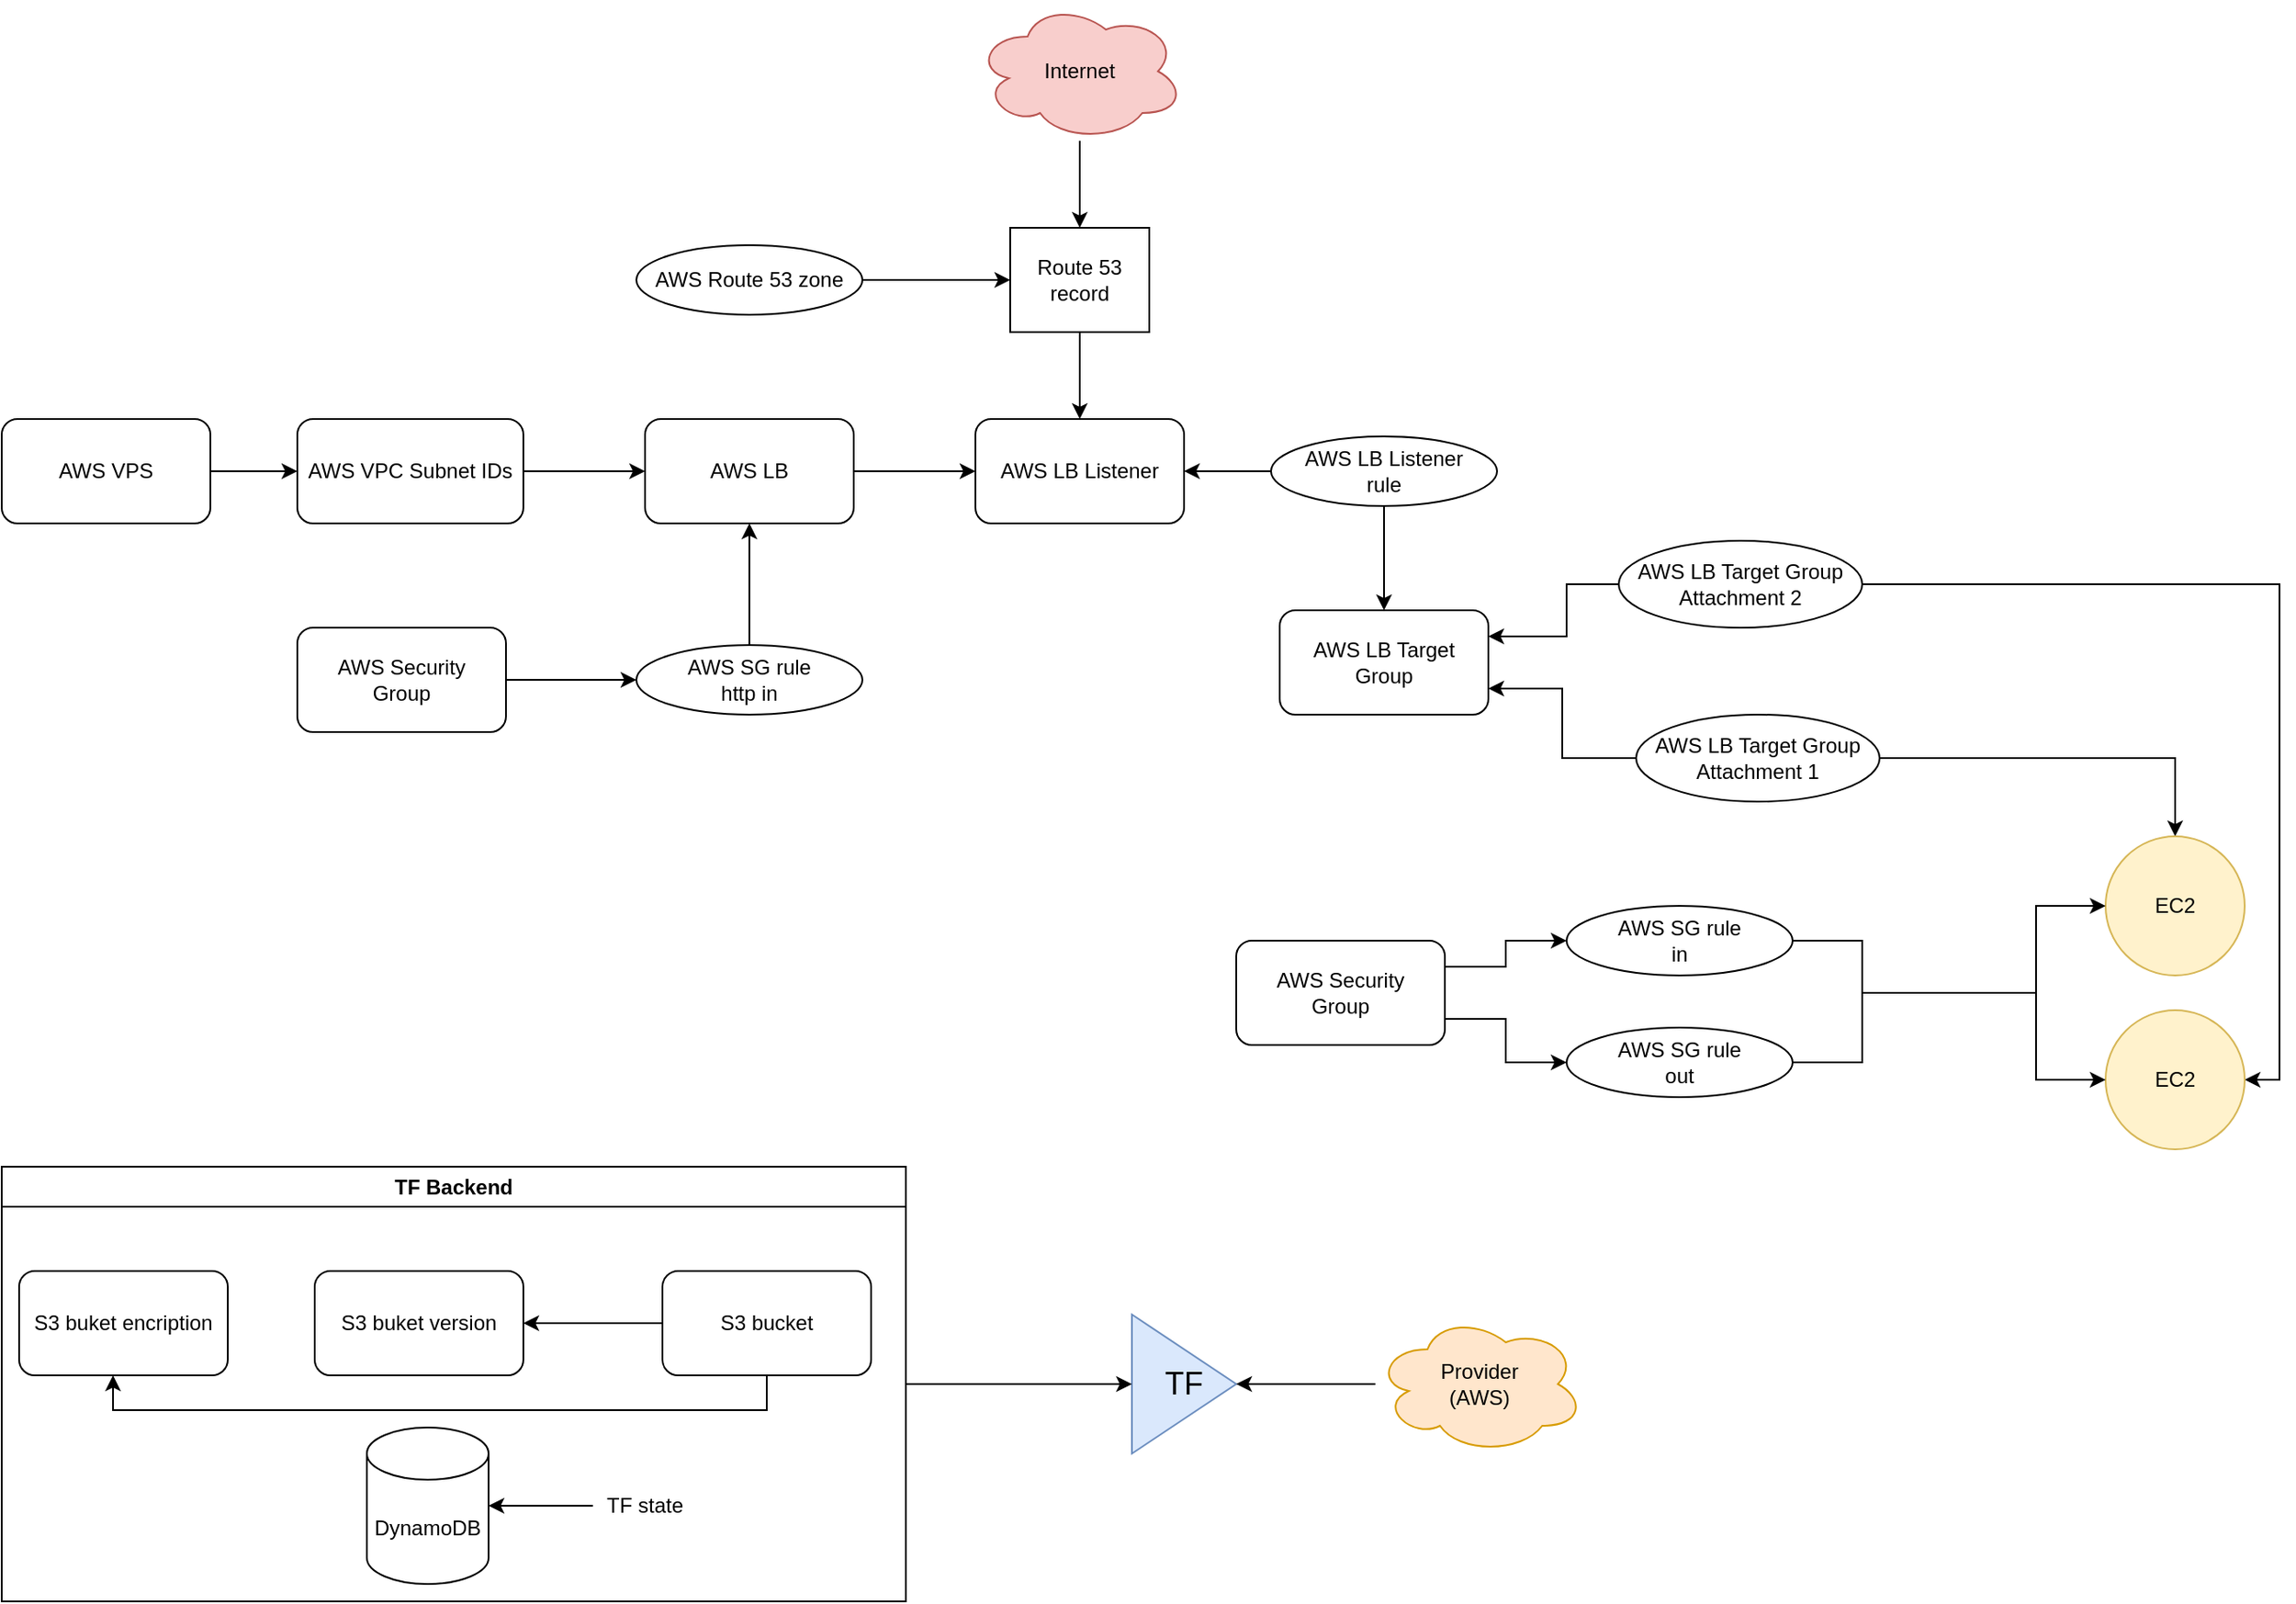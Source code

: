 <mxfile version="21.1.1" type="github">
  <diagram name="Page-1" id="Np5eYjGNwfx2u-zEs050">
    <mxGraphModel dx="1049" dy="1697" grid="1" gridSize="10" guides="1" tooltips="1" connect="1" arrows="1" fold="1" page="1" pageScale="1" pageWidth="850" pageHeight="1100" math="0" shadow="0">
      <root>
        <mxCell id="0" />
        <mxCell id="1" parent="0" />
        <mxCell id="cp9X4eEYF-57bm0QKqgD-15" value="" style="edgeStyle=orthogonalEdgeStyle;rounded=0;orthogonalLoop=1;jettySize=auto;html=1;" edge="1" parent="1" source="EnqnTmCwI0y5mT0i5ol6-1" target="EnqnTmCwI0y5mT0i5ol6-5">
          <mxGeometry relative="1" as="geometry" />
        </mxCell>
        <mxCell id="EnqnTmCwI0y5mT0i5ol6-1" value="AWS LB" style="rounded=1;whiteSpace=wrap;html=1;" parent="1" vertex="1">
          <mxGeometry x="390" y="70" width="120" height="60" as="geometry" />
        </mxCell>
        <mxCell id="EnqnTmCwI0y5mT0i5ol6-5" value="AWS LB Listener" style="rounded=1;whiteSpace=wrap;html=1;" parent="1" vertex="1">
          <mxGeometry x="580" y="70" width="120" height="60" as="geometry" />
        </mxCell>
        <mxCell id="cp9X4eEYF-57bm0QKqgD-13" value="" style="edgeStyle=orthogonalEdgeStyle;rounded=0;orthogonalLoop=1;jettySize=auto;html=1;" edge="1" parent="1" source="EnqnTmCwI0y5mT0i5ol6-7" target="EnqnTmCwI0y5mT0i5ol6-5">
          <mxGeometry relative="1" as="geometry" />
        </mxCell>
        <mxCell id="cp9X4eEYF-57bm0QKqgD-26" value="" style="edgeStyle=orthogonalEdgeStyle;rounded=0;orthogonalLoop=1;jettySize=auto;html=1;" edge="1" parent="1" source="EnqnTmCwI0y5mT0i5ol6-7" target="EnqnTmCwI0y5mT0i5ol6-8">
          <mxGeometry relative="1" as="geometry" />
        </mxCell>
        <mxCell id="EnqnTmCwI0y5mT0i5ol6-7" value="&lt;div&gt;AWS LB Listener&lt;/div&gt;&lt;div&gt;rule&lt;br&gt;&lt;/div&gt;" style="ellipse;whiteSpace=wrap;html=1;" parent="1" vertex="1">
          <mxGeometry x="750" y="80" width="130" height="40" as="geometry" />
        </mxCell>
        <mxCell id="EnqnTmCwI0y5mT0i5ol6-8" value="AWS LB Target Group" style="rounded=1;whiteSpace=wrap;html=1;" parent="1" vertex="1">
          <mxGeometry x="755" y="180" width="120" height="60" as="geometry" />
        </mxCell>
        <mxCell id="cp9X4eEYF-57bm0QKqgD-27" style="edgeStyle=orthogonalEdgeStyle;rounded=0;orthogonalLoop=1;jettySize=auto;html=1;exitX=0;exitY=0.5;exitDx=0;exitDy=0;entryX=1;entryY=0.25;entryDx=0;entryDy=0;" edge="1" parent="1" source="EnqnTmCwI0y5mT0i5ol6-9" target="EnqnTmCwI0y5mT0i5ol6-8">
          <mxGeometry relative="1" as="geometry">
            <Array as="points">
              <mxPoint x="920" y="165" />
              <mxPoint x="920" y="195" />
            </Array>
          </mxGeometry>
        </mxCell>
        <mxCell id="cp9X4eEYF-57bm0QKqgD-42" style="edgeStyle=orthogonalEdgeStyle;rounded=0;orthogonalLoop=1;jettySize=auto;html=1;entryX=1;entryY=0.5;entryDx=0;entryDy=0;" edge="1" parent="1" source="EnqnTmCwI0y5mT0i5ol6-9" target="EnqnTmCwI0y5mT0i5ol6-10">
          <mxGeometry relative="1" as="geometry" />
        </mxCell>
        <mxCell id="EnqnTmCwI0y5mT0i5ol6-9" value="&lt;div&gt;AWS LB Target Group&lt;/div&gt;&lt;div&gt;Attachment 2&lt;br&gt;&lt;/div&gt;" style="ellipse;whiteSpace=wrap;html=1;" parent="1" vertex="1">
          <mxGeometry x="950" y="140" width="140" height="50" as="geometry" />
        </mxCell>
        <mxCell id="EnqnTmCwI0y5mT0i5ol6-10" value="EC2" style="ellipse;whiteSpace=wrap;html=1;aspect=fixed;fillColor=#fff2cc;strokeColor=#d6b656;" parent="1" vertex="1">
          <mxGeometry x="1230" y="410" width="80" height="80" as="geometry" />
        </mxCell>
        <mxCell id="cp9X4eEYF-57bm0QKqgD-19" value="" style="edgeStyle=orthogonalEdgeStyle;rounded=0;orthogonalLoop=1;jettySize=auto;html=1;" edge="1" parent="1" source="EnqnTmCwI0y5mT0i5ol6-16" target="EnqnTmCwI0y5mT0i5ol6-17">
          <mxGeometry relative="1" as="geometry" />
        </mxCell>
        <mxCell id="EnqnTmCwI0y5mT0i5ol6-16" value="&lt;div&gt;AWS Security&lt;/div&gt;&lt;div&gt;Group&lt;br&gt;&lt;/div&gt;" style="rounded=1;whiteSpace=wrap;html=1;" parent="1" vertex="1">
          <mxGeometry x="190" y="190" width="120" height="60" as="geometry" />
        </mxCell>
        <mxCell id="cp9X4eEYF-57bm0QKqgD-35" style="edgeStyle=orthogonalEdgeStyle;rounded=0;orthogonalLoop=1;jettySize=auto;html=1;entryX=0.5;entryY=1;entryDx=0;entryDy=0;" edge="1" parent="1" source="EnqnTmCwI0y5mT0i5ol6-17" target="EnqnTmCwI0y5mT0i5ol6-1">
          <mxGeometry relative="1" as="geometry" />
        </mxCell>
        <mxCell id="EnqnTmCwI0y5mT0i5ol6-17" value="&lt;div&gt;AWS SG rule&lt;/div&gt;&lt;div&gt;http in&lt;br&gt;&lt;/div&gt;" style="ellipse;whiteSpace=wrap;html=1;" parent="1" vertex="1">
          <mxGeometry x="385" y="200" width="130" height="40" as="geometry" />
        </mxCell>
        <mxCell id="cp9X4eEYF-57bm0QKqgD-17" value="" style="edgeStyle=orthogonalEdgeStyle;rounded=0;orthogonalLoop=1;jettySize=auto;html=1;" edge="1" parent="1" source="EnqnTmCwI0y5mT0i5ol6-19" target="EnqnTmCwI0y5mT0i5ol6-20">
          <mxGeometry relative="1" as="geometry" />
        </mxCell>
        <mxCell id="EnqnTmCwI0y5mT0i5ol6-19" value="AWS VPS" style="rounded=1;whiteSpace=wrap;html=1;" parent="1" vertex="1">
          <mxGeometry x="20" y="70" width="120" height="60" as="geometry" />
        </mxCell>
        <mxCell id="cp9X4eEYF-57bm0QKqgD-16" value="" style="edgeStyle=orthogonalEdgeStyle;rounded=0;orthogonalLoop=1;jettySize=auto;html=1;" edge="1" parent="1" source="EnqnTmCwI0y5mT0i5ol6-20" target="EnqnTmCwI0y5mT0i5ol6-1">
          <mxGeometry relative="1" as="geometry" />
        </mxCell>
        <mxCell id="EnqnTmCwI0y5mT0i5ol6-20" value="AWS VPC Subnet IDs" style="rounded=1;whiteSpace=wrap;html=1;" parent="1" vertex="1">
          <mxGeometry x="190" y="70" width="130" height="60" as="geometry" />
        </mxCell>
        <mxCell id="EnqnTmCwI0y5mT0i5ol6-28" value="TF" style="triangle;whiteSpace=wrap;html=1;fontSize=18;fillColor=#dae8fc;strokeColor=#6c8ebf;" parent="1" vertex="1">
          <mxGeometry x="670" y="585" width="60" height="80" as="geometry" />
        </mxCell>
        <mxCell id="cp9X4eEYF-57bm0QKqgD-36" value="" style="edgeStyle=orthogonalEdgeStyle;rounded=0;orthogonalLoop=1;jettySize=auto;html=1;" edge="1" parent="1" source="EnqnTmCwI0y5mT0i5ol6-29" target="EnqnTmCwI0y5mT0i5ol6-28">
          <mxGeometry relative="1" as="geometry" />
        </mxCell>
        <mxCell id="EnqnTmCwI0y5mT0i5ol6-29" value="&lt;div&gt;Provider&lt;/div&gt;&lt;div&gt;(AWS)&lt;br&gt;&lt;/div&gt;" style="ellipse;shape=cloud;whiteSpace=wrap;html=1;fillColor=#ffe6cc;strokeColor=#d79b00;" parent="1" vertex="1">
          <mxGeometry x="810" y="585" width="120" height="80" as="geometry" />
        </mxCell>
        <mxCell id="cp9X4eEYF-57bm0QKqgD-2" style="edgeStyle=orthogonalEdgeStyle;rounded=0;orthogonalLoop=1;jettySize=auto;html=1;entryX=0;entryY=0.5;entryDx=0;entryDy=0;" edge="1" parent="1" source="cp9X4eEYF-57bm0QKqgD-1" target="EnqnTmCwI0y5mT0i5ol6-28">
          <mxGeometry relative="1" as="geometry" />
        </mxCell>
        <mxCell id="cp9X4eEYF-57bm0QKqgD-1" value="TF Backend" style="swimlane;whiteSpace=wrap;html=1;" vertex="1" parent="1">
          <mxGeometry x="20" y="500" width="520" height="250" as="geometry" />
        </mxCell>
        <mxCell id="EnqnTmCwI0y5mT0i5ol6-23" value="S3 buket encription" style="rounded=1;whiteSpace=wrap;html=1;" parent="cp9X4eEYF-57bm0QKqgD-1" vertex="1">
          <mxGeometry x="10" y="60" width="120" height="60" as="geometry" />
        </mxCell>
        <mxCell id="EnqnTmCwI0y5mT0i5ol6-24" value="S3 buket version" style="rounded=1;whiteSpace=wrap;html=1;" parent="cp9X4eEYF-57bm0QKqgD-1" vertex="1">
          <mxGeometry x="180" y="60" width="120" height="60" as="geometry" />
        </mxCell>
        <mxCell id="EnqnTmCwI0y5mT0i5ol6-25" value="S3 bucket" style="rounded=1;whiteSpace=wrap;html=1;" parent="cp9X4eEYF-57bm0QKqgD-1" vertex="1">
          <mxGeometry x="380" y="60" width="120" height="60" as="geometry" />
        </mxCell>
        <mxCell id="EnqnTmCwI0y5mT0i5ol6-26" style="edgeStyle=orthogonalEdgeStyle;rounded=0;orthogonalLoop=1;jettySize=auto;html=1;exitX=0;exitY=0.5;exitDx=0;exitDy=0;entryX=1;entryY=0.5;entryDx=0;entryDy=0;" parent="cp9X4eEYF-57bm0QKqgD-1" source="EnqnTmCwI0y5mT0i5ol6-25" target="EnqnTmCwI0y5mT0i5ol6-24" edge="1">
          <mxGeometry relative="1" as="geometry" />
        </mxCell>
        <mxCell id="EnqnTmCwI0y5mT0i5ol6-27" style="edgeStyle=orthogonalEdgeStyle;rounded=0;orthogonalLoop=1;jettySize=auto;html=1;exitX=0.5;exitY=1;exitDx=0;exitDy=0;entryX=0.45;entryY=1;entryDx=0;entryDy=0;entryPerimeter=0;" parent="cp9X4eEYF-57bm0QKqgD-1" source="EnqnTmCwI0y5mT0i5ol6-25" target="EnqnTmCwI0y5mT0i5ol6-23" edge="1">
          <mxGeometry relative="1" as="geometry" />
        </mxCell>
        <mxCell id="cp9X4eEYF-57bm0QKqgD-7" value="DynamoDB" style="shape=cylinder3;whiteSpace=wrap;html=1;boundedLbl=1;backgroundOutline=1;size=15;" vertex="1" parent="cp9X4eEYF-57bm0QKqgD-1">
          <mxGeometry x="210" y="150" width="70" height="90" as="geometry" />
        </mxCell>
        <mxCell id="cp9X4eEYF-57bm0QKqgD-10" value="" style="edgeStyle=orthogonalEdgeStyle;rounded=0;orthogonalLoop=1;jettySize=auto;html=1;" edge="1" parent="cp9X4eEYF-57bm0QKqgD-1" source="cp9X4eEYF-57bm0QKqgD-8" target="cp9X4eEYF-57bm0QKqgD-7">
          <mxGeometry relative="1" as="geometry" />
        </mxCell>
        <mxCell id="cp9X4eEYF-57bm0QKqgD-8" value="TF state" style="text;html=1;strokeColor=none;fillColor=none;align=center;verticalAlign=middle;whiteSpace=wrap;rounded=0;" vertex="1" parent="cp9X4eEYF-57bm0QKqgD-1">
          <mxGeometry x="340" y="180" width="60" height="30" as="geometry" />
        </mxCell>
        <mxCell id="cp9X4eEYF-57bm0QKqgD-54" value="" style="edgeStyle=orthogonalEdgeStyle;rounded=0;orthogonalLoop=1;jettySize=auto;html=1;" edge="1" parent="1" source="cp9X4eEYF-57bm0QKqgD-12" target="cp9X4eEYF-57bm0QKqgD-49">
          <mxGeometry relative="1" as="geometry" />
        </mxCell>
        <mxCell id="cp9X4eEYF-57bm0QKqgD-12" value="Internet" style="ellipse;shape=cloud;whiteSpace=wrap;html=1;fillColor=#f8cecc;strokeColor=#b85450;" vertex="1" parent="1">
          <mxGeometry x="580" y="-170" width="120" height="80" as="geometry" />
        </mxCell>
        <mxCell id="cp9X4eEYF-57bm0QKqgD-28" style="edgeStyle=orthogonalEdgeStyle;rounded=0;orthogonalLoop=1;jettySize=auto;html=1;entryX=1;entryY=0.75;entryDx=0;entryDy=0;" edge="1" parent="1" source="cp9X4eEYF-57bm0QKqgD-24" target="EnqnTmCwI0y5mT0i5ol6-8">
          <mxGeometry relative="1" as="geometry" />
        </mxCell>
        <mxCell id="cp9X4eEYF-57bm0QKqgD-43" style="edgeStyle=orthogonalEdgeStyle;rounded=0;orthogonalLoop=1;jettySize=auto;html=1;" edge="1" parent="1" source="cp9X4eEYF-57bm0QKqgD-24" target="cp9X4eEYF-57bm0QKqgD-29">
          <mxGeometry relative="1" as="geometry" />
        </mxCell>
        <mxCell id="cp9X4eEYF-57bm0QKqgD-24" value="&lt;div&gt;AWS LB Target Group&lt;/div&gt;&lt;div&gt;Attachment 1&lt;br&gt;&lt;/div&gt;" style="ellipse;whiteSpace=wrap;html=1;" vertex="1" parent="1">
          <mxGeometry x="960" y="240" width="140" height="50" as="geometry" />
        </mxCell>
        <mxCell id="cp9X4eEYF-57bm0QKqgD-29" value="EC2" style="ellipse;whiteSpace=wrap;html=1;aspect=fixed;fillColor=#fff2cc;strokeColor=#d6b656;" vertex="1" parent="1">
          <mxGeometry x="1230" y="310" width="80" height="80" as="geometry" />
        </mxCell>
        <mxCell id="cp9X4eEYF-57bm0QKqgD-46" style="edgeStyle=orthogonalEdgeStyle;rounded=0;orthogonalLoop=1;jettySize=auto;html=1;entryX=0;entryY=0.5;entryDx=0;entryDy=0;" edge="1" parent="1" source="cp9X4eEYF-57bm0QKqgD-30" target="EnqnTmCwI0y5mT0i5ol6-10">
          <mxGeometry relative="1" as="geometry">
            <Array as="points">
              <mxPoint x="1090" y="440" />
              <mxPoint x="1090" y="400" />
              <mxPoint x="1190" y="400" />
              <mxPoint x="1190" y="450" />
            </Array>
          </mxGeometry>
        </mxCell>
        <mxCell id="cp9X4eEYF-57bm0QKqgD-30" value="&lt;div&gt;AWS SG rule&lt;/div&gt;&lt;div&gt;out&lt;br&gt;&lt;/div&gt;" style="ellipse;whiteSpace=wrap;html=1;" vertex="1" parent="1">
          <mxGeometry x="920" y="420" width="130" height="40" as="geometry" />
        </mxCell>
        <mxCell id="cp9X4eEYF-57bm0QKqgD-47" style="edgeStyle=orthogonalEdgeStyle;rounded=0;orthogonalLoop=1;jettySize=auto;html=1;entryX=0;entryY=0.5;entryDx=0;entryDy=0;" edge="1" parent="1" source="cp9X4eEYF-57bm0QKqgD-31" target="cp9X4eEYF-57bm0QKqgD-29">
          <mxGeometry relative="1" as="geometry">
            <Array as="points">
              <mxPoint x="1090" y="370" />
              <mxPoint x="1090" y="400" />
              <mxPoint x="1190" y="400" />
              <mxPoint x="1190" y="350" />
            </Array>
          </mxGeometry>
        </mxCell>
        <mxCell id="cp9X4eEYF-57bm0QKqgD-31" value="&lt;div&gt;AWS SG rule&lt;/div&gt;&lt;div&gt;in&lt;/div&gt;" style="ellipse;whiteSpace=wrap;html=1;" vertex="1" parent="1">
          <mxGeometry x="920" y="350" width="130" height="40" as="geometry" />
        </mxCell>
        <mxCell id="cp9X4eEYF-57bm0QKqgD-44" style="edgeStyle=orthogonalEdgeStyle;rounded=0;orthogonalLoop=1;jettySize=auto;html=1;exitX=1;exitY=0.25;exitDx=0;exitDy=0;entryX=0;entryY=0.5;entryDx=0;entryDy=0;" edge="1" parent="1" source="cp9X4eEYF-57bm0QKqgD-34" target="cp9X4eEYF-57bm0QKqgD-31">
          <mxGeometry relative="1" as="geometry" />
        </mxCell>
        <mxCell id="cp9X4eEYF-57bm0QKqgD-45" style="edgeStyle=orthogonalEdgeStyle;rounded=0;orthogonalLoop=1;jettySize=auto;html=1;exitX=1;exitY=0.75;exitDx=0;exitDy=0;entryX=0;entryY=0.5;entryDx=0;entryDy=0;" edge="1" parent="1" source="cp9X4eEYF-57bm0QKqgD-34" target="cp9X4eEYF-57bm0QKqgD-30">
          <mxGeometry relative="1" as="geometry" />
        </mxCell>
        <mxCell id="cp9X4eEYF-57bm0QKqgD-34" value="&lt;div&gt;AWS Security&lt;/div&gt;&lt;div&gt;Group&lt;br&gt;&lt;/div&gt;" style="rounded=1;whiteSpace=wrap;html=1;" vertex="1" parent="1">
          <mxGeometry x="730" y="370" width="120" height="60" as="geometry" />
        </mxCell>
        <mxCell id="cp9X4eEYF-57bm0QKqgD-50" value="" style="edgeStyle=orthogonalEdgeStyle;rounded=0;orthogonalLoop=1;jettySize=auto;html=1;" edge="1" parent="1" source="cp9X4eEYF-57bm0QKqgD-49" target="EnqnTmCwI0y5mT0i5ol6-5">
          <mxGeometry relative="1" as="geometry" />
        </mxCell>
        <mxCell id="cp9X4eEYF-57bm0QKqgD-49" value="&lt;div&gt;Route 53&lt;/div&gt;&lt;div&gt;record&lt;br&gt;&lt;/div&gt;" style="rounded=0;whiteSpace=wrap;html=1;" vertex="1" parent="1">
          <mxGeometry x="600" y="-40" width="80" height="60" as="geometry" />
        </mxCell>
        <mxCell id="cp9X4eEYF-57bm0QKqgD-53" value="" style="edgeStyle=orthogonalEdgeStyle;rounded=0;orthogonalLoop=1;jettySize=auto;html=1;" edge="1" parent="1" source="cp9X4eEYF-57bm0QKqgD-52" target="cp9X4eEYF-57bm0QKqgD-49">
          <mxGeometry relative="1" as="geometry" />
        </mxCell>
        <mxCell id="cp9X4eEYF-57bm0QKqgD-52" value="&lt;div&gt;AWS Route 53 zone&lt;br&gt;&lt;/div&gt;" style="ellipse;whiteSpace=wrap;html=1;" vertex="1" parent="1">
          <mxGeometry x="385" y="-30" width="130" height="40" as="geometry" />
        </mxCell>
      </root>
    </mxGraphModel>
  </diagram>
</mxfile>
